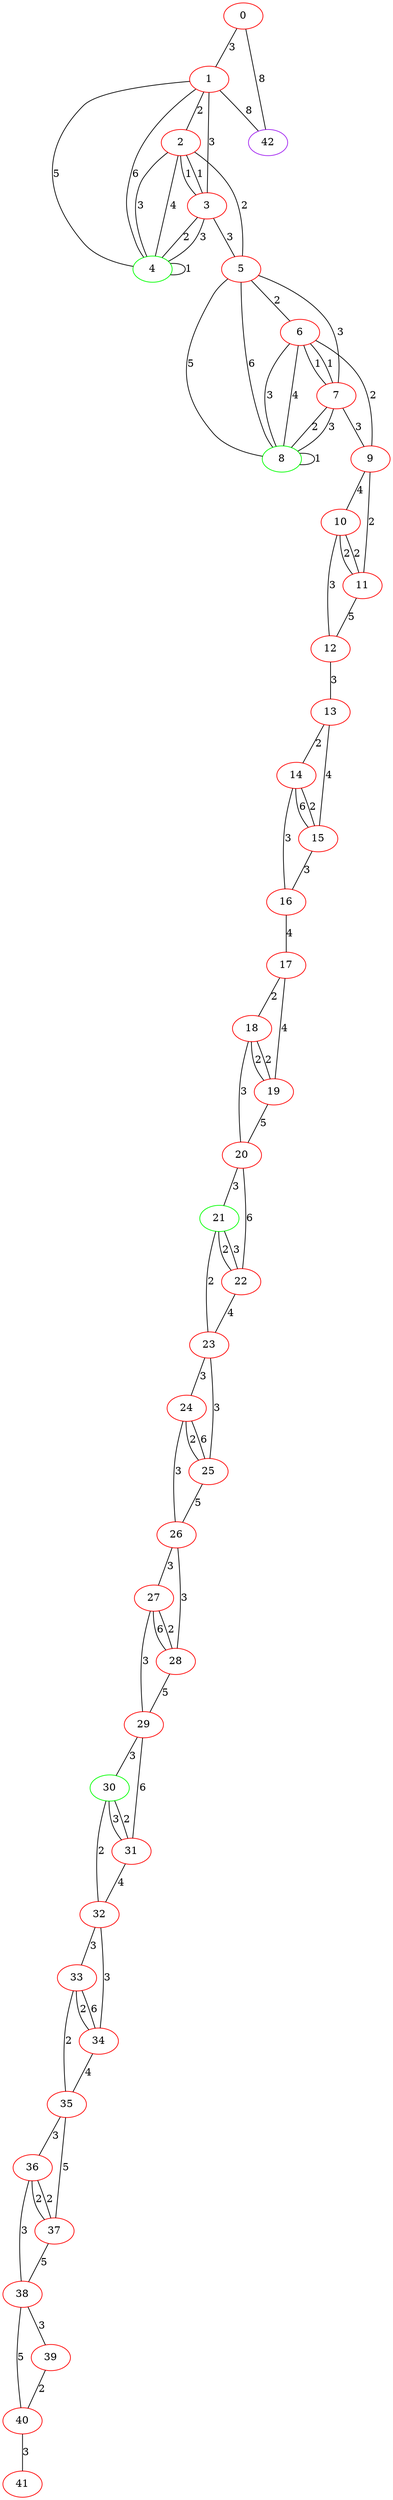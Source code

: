 graph "" {
0 [color=red, weight=1];
1 [color=red, weight=1];
2 [color=red, weight=1];
3 [color=red, weight=1];
4 [color=green, weight=2];
5 [color=red, weight=1];
6 [color=red, weight=1];
7 [color=red, weight=1];
8 [color=green, weight=2];
9 [color=red, weight=1];
10 [color=red, weight=1];
11 [color=red, weight=1];
12 [color=red, weight=1];
13 [color=red, weight=1];
14 [color=red, weight=1];
15 [color=red, weight=1];
16 [color=red, weight=1];
17 [color=red, weight=1];
18 [color=red, weight=1];
19 [color=red, weight=1];
20 [color=red, weight=1];
21 [color=green, weight=2];
22 [color=red, weight=1];
23 [color=red, weight=1];
24 [color=red, weight=1];
25 [color=red, weight=1];
26 [color=red, weight=1];
27 [color=red, weight=1];
28 [color=red, weight=1];
29 [color=red, weight=1];
30 [color=green, weight=2];
31 [color=red, weight=1];
32 [color=red, weight=1];
33 [color=red, weight=1];
34 [color=red, weight=1];
35 [color=red, weight=1];
36 [color=red, weight=1];
37 [color=red, weight=1];
38 [color=red, weight=1];
39 [color=red, weight=1];
40 [color=red, weight=1];
41 [color=red, weight=1];
42 [color=purple, weight=4];
0 -- 1  [key=0, label=3];
0 -- 42  [key=0, label=8];
1 -- 2  [key=0, label=2];
1 -- 3  [key=0, label=3];
1 -- 4  [key=0, label=5];
1 -- 4  [key=1, label=6];
1 -- 42  [key=0, label=8];
2 -- 3  [key=0, label=1];
2 -- 3  [key=1, label=1];
2 -- 4  [key=0, label=3];
2 -- 4  [key=1, label=4];
2 -- 5  [key=0, label=2];
3 -- 4  [key=0, label=2];
3 -- 4  [key=1, label=3];
3 -- 5  [key=0, label=3];
4 -- 4  [key=0, label=1];
5 -- 8  [key=0, label=5];
5 -- 8  [key=1, label=6];
5 -- 6  [key=0, label=2];
5 -- 7  [key=0, label=3];
6 -- 8  [key=0, label=3];
6 -- 8  [key=1, label=4];
6 -- 9  [key=0, label=2];
6 -- 7  [key=0, label=1];
6 -- 7  [key=1, label=1];
7 -- 8  [key=0, label=2];
7 -- 8  [key=1, label=3];
7 -- 9  [key=0, label=3];
8 -- 8  [key=0, label=1];
9 -- 10  [key=0, label=4];
9 -- 11  [key=0, label=2];
10 -- 11  [key=0, label=2];
10 -- 11  [key=1, label=2];
10 -- 12  [key=0, label=3];
11 -- 12  [key=0, label=5];
12 -- 13  [key=0, label=3];
13 -- 14  [key=0, label=2];
13 -- 15  [key=0, label=4];
14 -- 16  [key=0, label=3];
14 -- 15  [key=0, label=6];
14 -- 15  [key=1, label=2];
15 -- 16  [key=0, label=3];
16 -- 17  [key=0, label=4];
17 -- 18  [key=0, label=2];
17 -- 19  [key=0, label=4];
18 -- 19  [key=0, label=2];
18 -- 19  [key=1, label=2];
18 -- 20  [key=0, label=3];
19 -- 20  [key=0, label=5];
20 -- 21  [key=0, label=3];
20 -- 22  [key=0, label=6];
21 -- 22  [key=0, label=2];
21 -- 22  [key=1, label=3];
21 -- 23  [key=0, label=2];
22 -- 23  [key=0, label=4];
23 -- 24  [key=0, label=3];
23 -- 25  [key=0, label=3];
24 -- 25  [key=0, label=2];
24 -- 25  [key=1, label=6];
24 -- 26  [key=0, label=3];
25 -- 26  [key=0, label=5];
26 -- 27  [key=0, label=3];
26 -- 28  [key=0, label=3];
27 -- 28  [key=0, label=6];
27 -- 28  [key=1, label=2];
27 -- 29  [key=0, label=3];
28 -- 29  [key=0, label=5];
29 -- 30  [key=0, label=3];
29 -- 31  [key=0, label=6];
30 -- 32  [key=0, label=2];
30 -- 31  [key=0, label=3];
30 -- 31  [key=1, label=2];
31 -- 32  [key=0, label=4];
32 -- 33  [key=0, label=3];
32 -- 34  [key=0, label=3];
33 -- 34  [key=0, label=2];
33 -- 34  [key=1, label=6];
33 -- 35  [key=0, label=2];
34 -- 35  [key=0, label=4];
35 -- 36  [key=0, label=3];
35 -- 37  [key=0, label=5];
36 -- 37  [key=0, label=2];
36 -- 37  [key=1, label=2];
36 -- 38  [key=0, label=3];
37 -- 38  [key=0, label=5];
38 -- 40  [key=0, label=5];
38 -- 39  [key=0, label=3];
39 -- 40  [key=0, label=2];
40 -- 41  [key=0, label=3];
}
